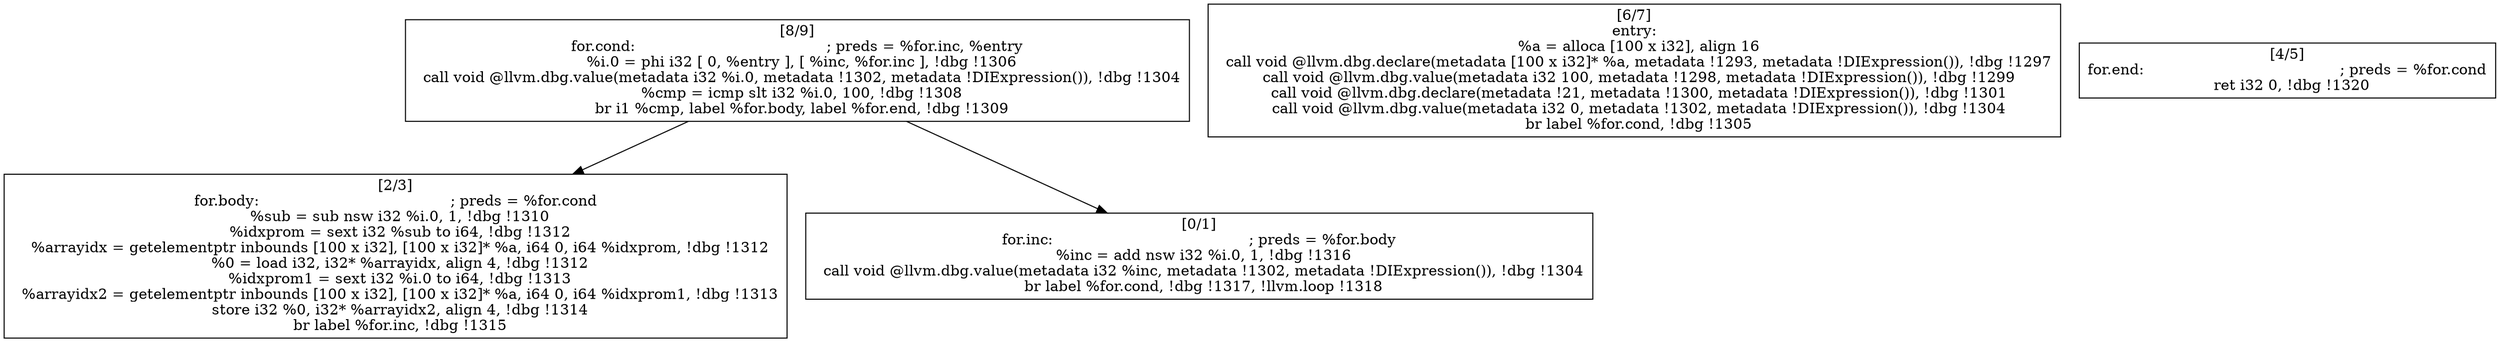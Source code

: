 
digraph G {


node19 [label="[2/3]
for.body:                                         ; preds = %for.cond
  %sub = sub nsw i32 %i.0, 1, !dbg !1310
  %idxprom = sext i32 %sub to i64, !dbg !1312
  %arrayidx = getelementptr inbounds [100 x i32], [100 x i32]* %a, i64 0, i64 %idxprom, !dbg !1312
  %0 = load i32, i32* %arrayidx, align 4, !dbg !1312
  %idxprom1 = sext i32 %i.0 to i64, !dbg !1313
  %arrayidx2 = getelementptr inbounds [100 x i32], [100 x i32]* %a, i64 0, i64 %idxprom1, !dbg !1313
  store i32 %0, i32* %arrayidx2, align 4, !dbg !1314
  br label %for.inc, !dbg !1315
",shape=rectangle ]
node18 [label="[0/1]
for.inc:                                          ; preds = %for.body
  %inc = add nsw i32 %i.0, 1, !dbg !1316
  call void @llvm.dbg.value(metadata i32 %inc, metadata !1302, metadata !DIExpression()), !dbg !1304
  br label %for.cond, !dbg !1317, !llvm.loop !1318
",shape=rectangle ]
node17 [label="[8/9]
for.cond:                                         ; preds = %for.inc, %entry
  %i.0 = phi i32 [ 0, %entry ], [ %inc, %for.inc ], !dbg !1306
  call void @llvm.dbg.value(metadata i32 %i.0, metadata !1302, metadata !DIExpression()), !dbg !1304
  %cmp = icmp slt i32 %i.0, 100, !dbg !1308
  br i1 %cmp, label %for.body, label %for.end, !dbg !1309
",shape=rectangle ]
node15 [label="[6/7]
entry:
  %a = alloca [100 x i32], align 16
  call void @llvm.dbg.declare(metadata [100 x i32]* %a, metadata !1293, metadata !DIExpression()), !dbg !1297
  call void @llvm.dbg.value(metadata i32 100, metadata !1298, metadata !DIExpression()), !dbg !1299
  call void @llvm.dbg.declare(metadata !21, metadata !1300, metadata !DIExpression()), !dbg !1301
  call void @llvm.dbg.value(metadata i32 0, metadata !1302, metadata !DIExpression()), !dbg !1304
  br label %for.cond, !dbg !1305
",shape=rectangle ]
node16 [label="[4/5]
for.end:                                          ; preds = %for.cond
  ret i32 0, !dbg !1320
",shape=rectangle ]

node17->node18 [ ]
node17->node19 [ ]


}
